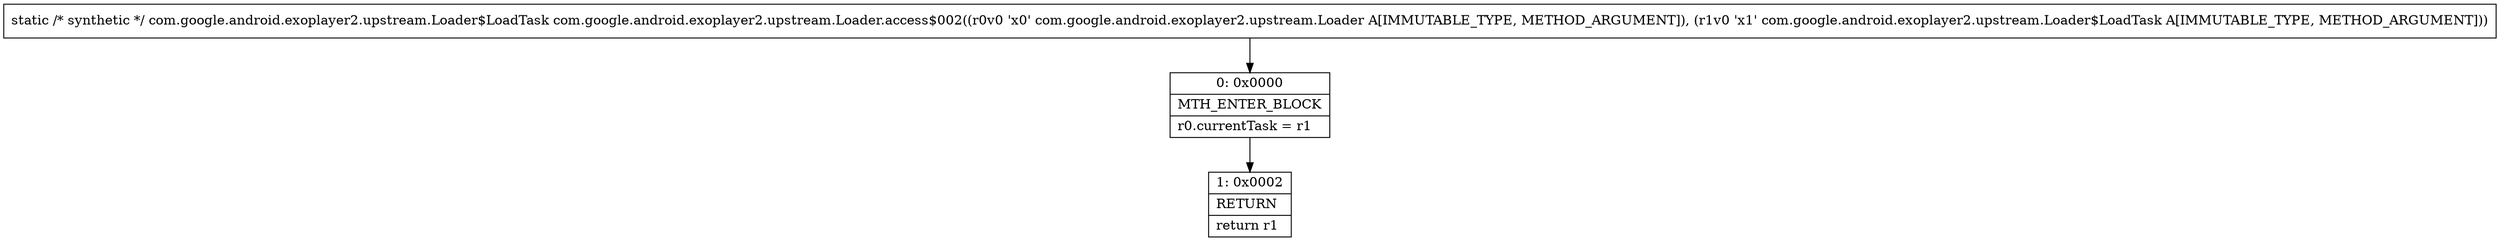 digraph "CFG forcom.google.android.exoplayer2.upstream.Loader.access$002(Lcom\/google\/android\/exoplayer2\/upstream\/Loader;Lcom\/google\/android\/exoplayer2\/upstream\/Loader$LoadTask;)Lcom\/google\/android\/exoplayer2\/upstream\/Loader$LoadTask;" {
Node_0 [shape=record,label="{0\:\ 0x0000|MTH_ENTER_BLOCK\l|r0.currentTask = r1\l}"];
Node_1 [shape=record,label="{1\:\ 0x0002|RETURN\l|return r1\l}"];
MethodNode[shape=record,label="{static \/* synthetic *\/ com.google.android.exoplayer2.upstream.Loader$LoadTask com.google.android.exoplayer2.upstream.Loader.access$002((r0v0 'x0' com.google.android.exoplayer2.upstream.Loader A[IMMUTABLE_TYPE, METHOD_ARGUMENT]), (r1v0 'x1' com.google.android.exoplayer2.upstream.Loader$LoadTask A[IMMUTABLE_TYPE, METHOD_ARGUMENT])) }"];
MethodNode -> Node_0;
Node_0 -> Node_1;
}

